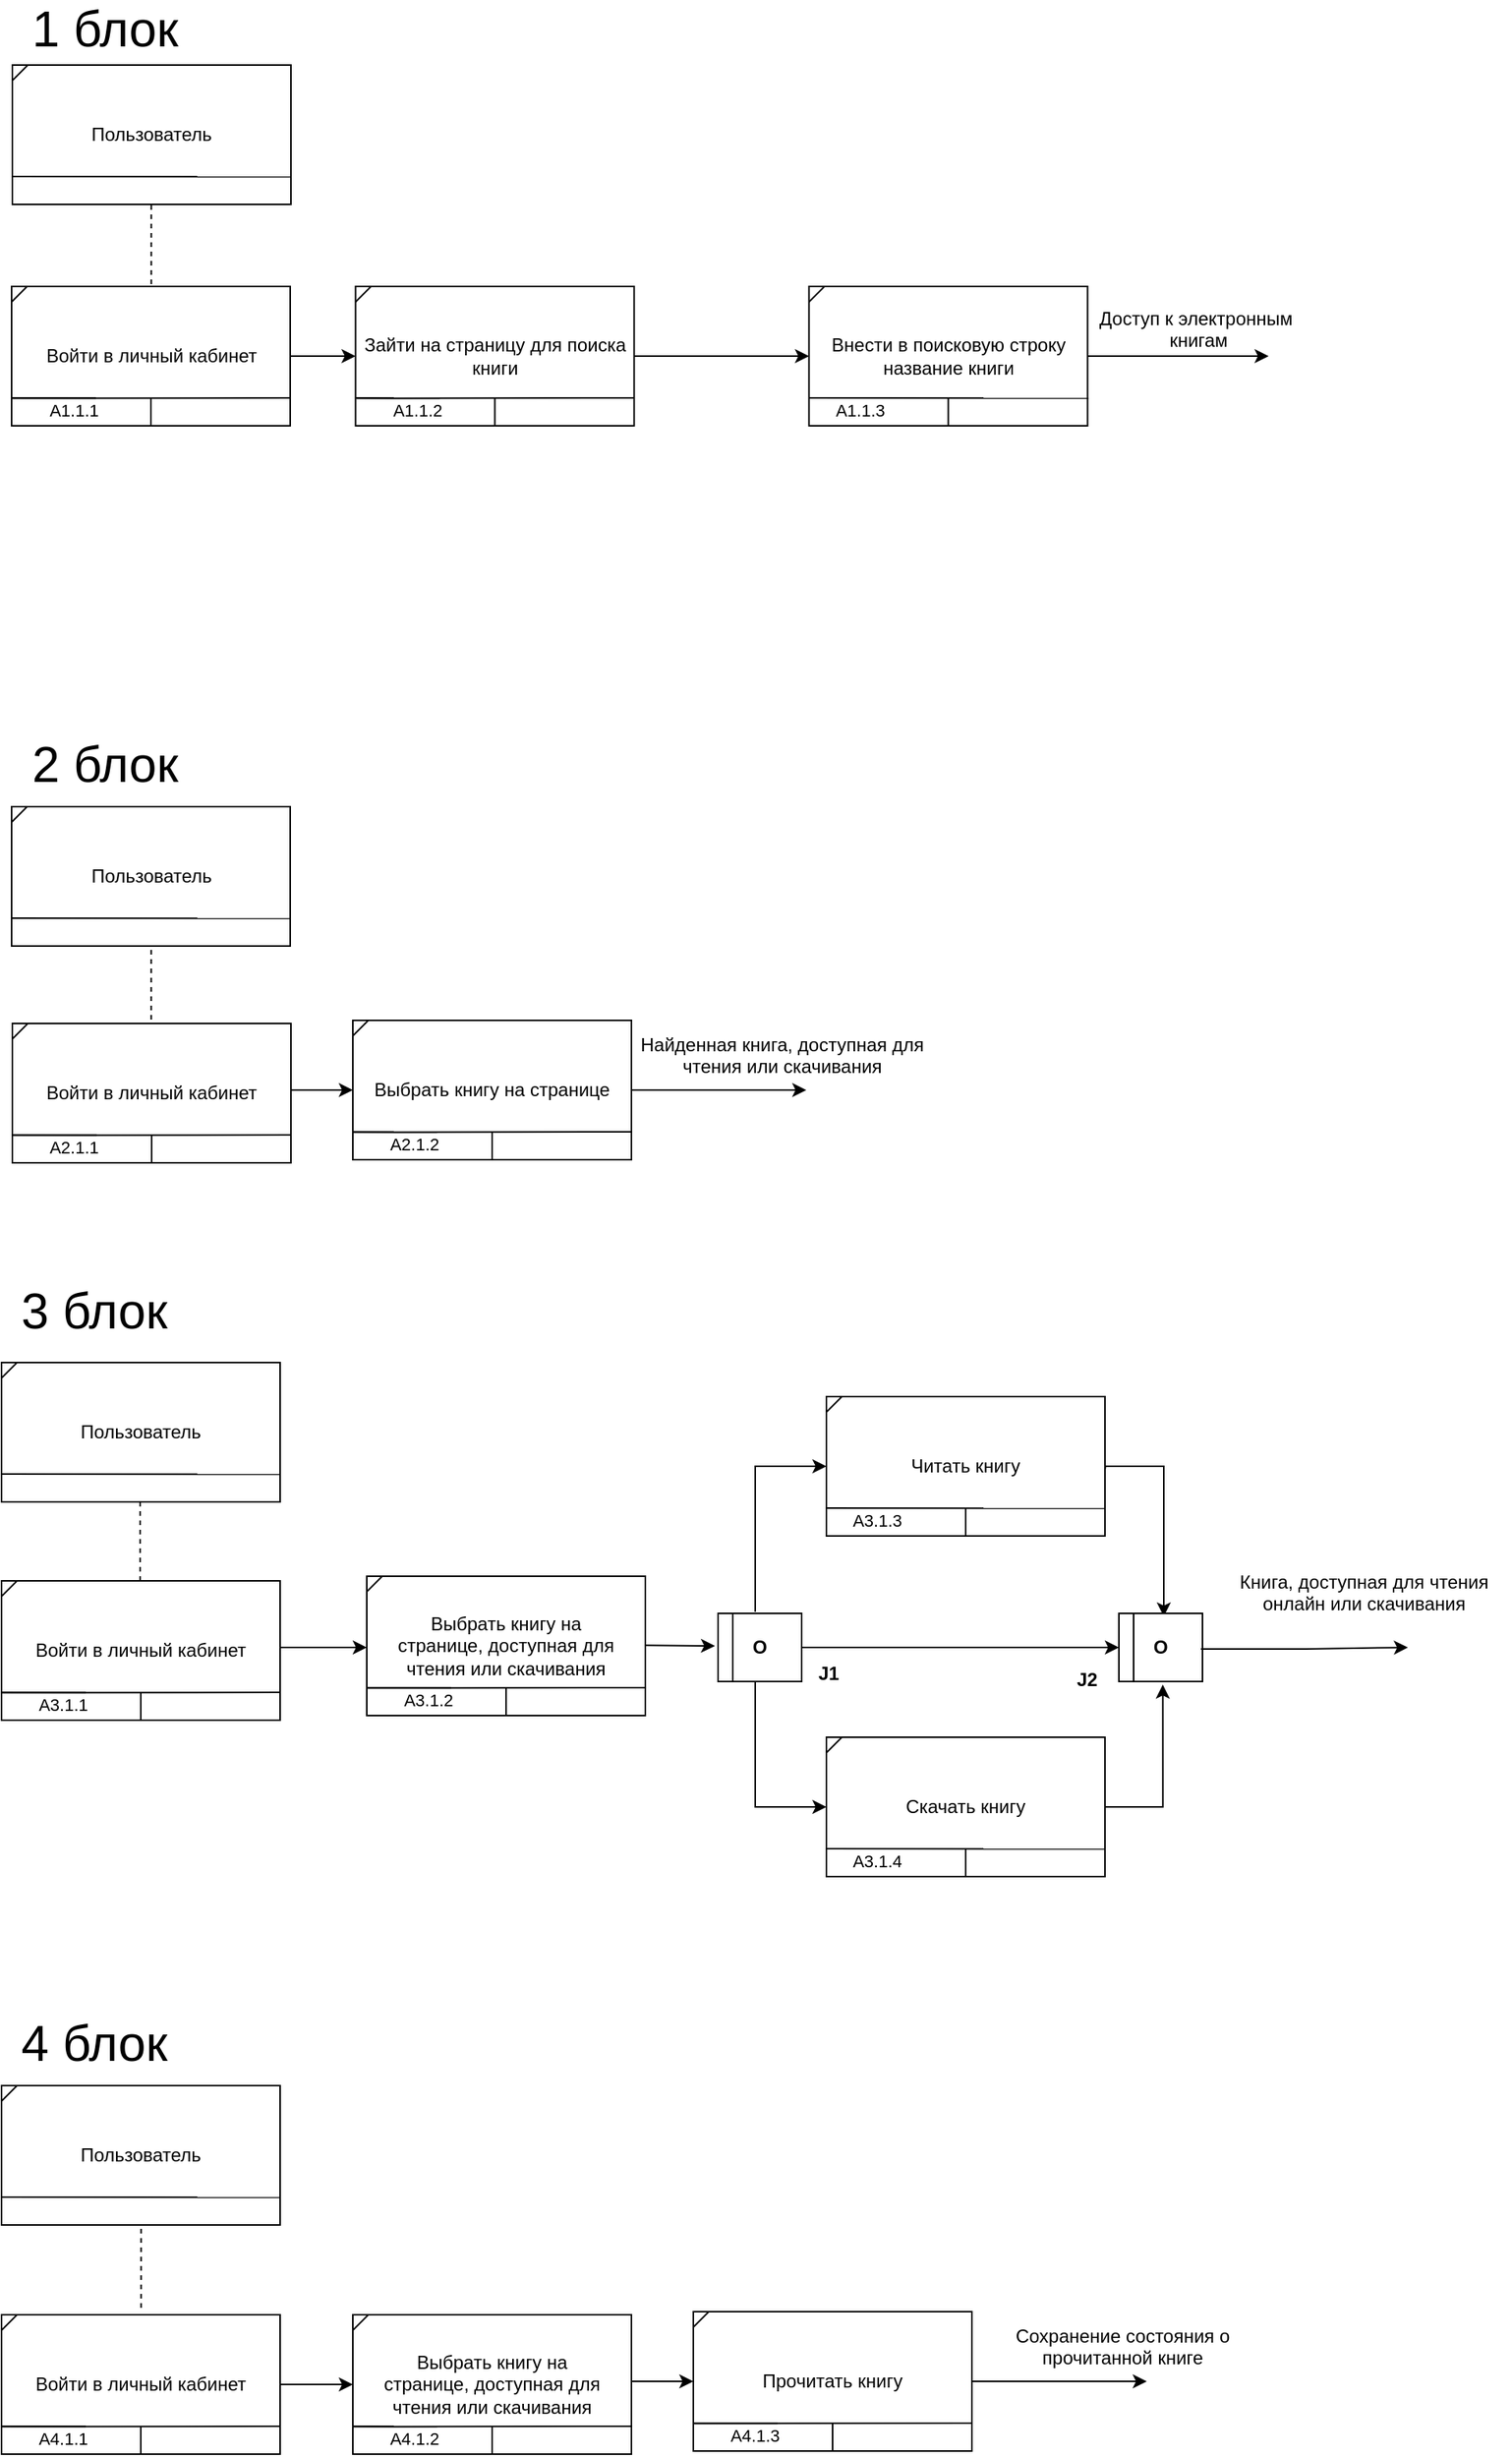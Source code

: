 <mxfile version="24.7.17">
  <diagram name="lab3" id="3kD_d16pzbdY3uMt4Bob">
    <mxGraphModel dx="1909" dy="1347" grid="0" gridSize="10" guides="1" tooltips="1" connect="1" arrows="1" fold="1" page="0" pageScale="1" pageWidth="1169" pageHeight="1654" background="none" math="0" shadow="0">
      <root>
        <mxCell id="0" />
        <mxCell id="1" parent="0" />
        <mxCell id="xYjexHYlSiZpcQ8cjG75-2" value="Пользователь" style="html=1;whiteSpace=wrap;" parent="1" vertex="1">
          <mxGeometry x="-139" y="568" width="180" height="90" as="geometry" />
        </mxCell>
        <mxCell id="xYjexHYlSiZpcQ8cjG75-3" value="" style="endArrow=none;html=1;rounded=0;" parent="1" edge="1">
          <mxGeometry width="50" height="50" relative="1" as="geometry">
            <mxPoint x="-139" y="578" as="sourcePoint" />
            <mxPoint x="-129" y="568" as="targetPoint" />
          </mxGeometry>
        </mxCell>
        <mxCell id="xYjexHYlSiZpcQ8cjG75-4" value="" style="endArrow=none;html=1;rounded=0;entryX=0.862;entryY=0.108;entryDx=0;entryDy=0;entryPerimeter=0;" parent="1" edge="1">
          <mxGeometry width="50" height="50" relative="1" as="geometry">
            <mxPoint x="-139" y="640" as="sourcePoint" />
            <mxPoint x="41.48" y="640.16" as="targetPoint" />
          </mxGeometry>
        </mxCell>
        <mxCell id="xYjexHYlSiZpcQ8cjG75-5" value="&lt;div&gt;Выбрать книгу на странице,&amp;nbsp;&lt;span style=&quot;background-color: initial;&quot;&gt;доступная для чтения или скачивания&lt;/span&gt;&lt;/div&gt;" style="html=1;whiteSpace=wrap;" parent="1" vertex="1">
          <mxGeometry x="97" y="706" width="180" height="90" as="geometry" />
        </mxCell>
        <mxCell id="xYjexHYlSiZpcQ8cjG75-6" value="" style="endArrow=none;html=1;rounded=0;" parent="1" edge="1">
          <mxGeometry width="50" height="50" relative="1" as="geometry">
            <mxPoint x="97" y="716" as="sourcePoint" />
            <mxPoint x="107" y="706" as="targetPoint" />
          </mxGeometry>
        </mxCell>
        <mxCell id="xYjexHYlSiZpcQ8cjG75-7" value="&lt;font style=&quot;font-size: 11px;&quot;&gt;А3.1.2&lt;/font&gt;" style="text;html=1;align=center;verticalAlign=middle;whiteSpace=wrap;rounded=0;" parent="1" vertex="1">
          <mxGeometry x="117" y="776" width="40" height="20" as="geometry" />
        </mxCell>
        <mxCell id="xYjexHYlSiZpcQ8cjG75-8" value="" style="endArrow=none;html=1;rounded=0;entryX=0.862;entryY=0.108;entryDx=0;entryDy=0;entryPerimeter=0;" parent="1" target="xYjexHYlSiZpcQ8cjG75-7" edge="1">
          <mxGeometry width="50" height="50" relative="1" as="geometry">
            <mxPoint x="97" y="778" as="sourcePoint" />
            <mxPoint x="146" y="731" as="targetPoint" />
          </mxGeometry>
        </mxCell>
        <mxCell id="xYjexHYlSiZpcQ8cjG75-9" value="" style="endArrow=none;html=1;rounded=0;exitX=0.5;exitY=1;exitDx=0;exitDy=0;" parent="1" source="xYjexHYlSiZpcQ8cjG75-5" edge="1">
          <mxGeometry width="50" height="50" relative="1" as="geometry">
            <mxPoint x="150" y="831" as="sourcePoint" />
            <mxPoint x="187" y="778" as="targetPoint" />
          </mxGeometry>
        </mxCell>
        <mxCell id="xYjexHYlSiZpcQ8cjG75-21" value="" style="endArrow=classic;html=1;rounded=0;" parent="1" edge="1">
          <mxGeometry width="50" height="50" relative="1" as="geometry">
            <mxPoint x="277" y="750.68" as="sourcePoint" />
            <mxPoint x="322" y="751" as="targetPoint" />
          </mxGeometry>
        </mxCell>
        <mxCell id="xYjexHYlSiZpcQ8cjG75-29" value="" style="endArrow=none;dashed=1;html=1;rounded=0;entryX=0.524;entryY=0.999;entryDx=0;entryDy=0;entryPerimeter=0;exitX=0.524;exitY=-0.018;exitDx=0;exitDy=0;exitPerimeter=0;" parent="1" edge="1">
          <mxGeometry width="50" height="50" relative="1" as="geometry">
            <mxPoint x="-49.43" y="709" as="sourcePoint" />
            <mxPoint x="-49.43" y="656.53" as="targetPoint" />
          </mxGeometry>
        </mxCell>
        <mxCell id="xYjexHYlSiZpcQ8cjG75-31" value="" style="endArrow=none;html=1;rounded=0;exitX=0.003;exitY=0.803;exitDx=0;exitDy=0;exitPerimeter=0;entryX=0.998;entryY=0.8;entryDx=0;entryDy=0;entryPerimeter=0;" parent="1" source="xYjexHYlSiZpcQ8cjG75-5" target="xYjexHYlSiZpcQ8cjG75-5" edge="1">
          <mxGeometry width="50" height="50" relative="1" as="geometry">
            <mxPoint x="126" y="766" as="sourcePoint" />
            <mxPoint x="176" y="716" as="targetPoint" />
          </mxGeometry>
        </mxCell>
        <mxCell id="ubQBvGADmWwRAXn0CkWI-62" value="&lt;font style=&quot;font-size: 32px;&quot;&gt;3 блок&lt;/font&gt;" style="text;html=1;align=center;verticalAlign=middle;whiteSpace=wrap;rounded=0;" parent="1" vertex="1">
          <mxGeometry x="-139" y="520" width="120" height="30" as="geometry" />
        </mxCell>
        <mxCell id="krXHKrjR_23_vHWe9cLa-4" value="Пользователь" style="html=1;whiteSpace=wrap;" vertex="1" parent="1">
          <mxGeometry x="-132" y="-270" width="180" height="90" as="geometry" />
        </mxCell>
        <mxCell id="krXHKrjR_23_vHWe9cLa-5" value="" style="endArrow=none;html=1;rounded=0;" edge="1" parent="1">
          <mxGeometry width="50" height="50" relative="1" as="geometry">
            <mxPoint x="-132" y="-260" as="sourcePoint" />
            <mxPoint x="-122" y="-270" as="targetPoint" />
          </mxGeometry>
        </mxCell>
        <mxCell id="krXHKrjR_23_vHWe9cLa-6" value="" style="endArrow=none;html=1;rounded=0;entryX=0.862;entryY=0.108;entryDx=0;entryDy=0;entryPerimeter=0;" edge="1" parent="1">
          <mxGeometry width="50" height="50" relative="1" as="geometry">
            <mxPoint x="-132" y="-198" as="sourcePoint" />
            <mxPoint x="48.48" y="-197.84" as="targetPoint" />
          </mxGeometry>
        </mxCell>
        <mxCell id="krXHKrjR_23_vHWe9cLa-7" style="edgeStyle=orthogonalEdgeStyle;rounded=0;orthogonalLoop=1;jettySize=auto;html=1;" edge="1" parent="1" source="krXHKrjR_23_vHWe9cLa-8" target="krXHKrjR_23_vHWe9cLa-23">
          <mxGeometry relative="1" as="geometry" />
        </mxCell>
        <mxCell id="krXHKrjR_23_vHWe9cLa-8" value="&lt;div&gt;Зайти на страницу для поиска&lt;br&gt;книги&lt;/div&gt;" style="html=1;whiteSpace=wrap;" vertex="1" parent="1">
          <mxGeometry x="89.75" y="-127" width="180" height="90" as="geometry" />
        </mxCell>
        <mxCell id="krXHKrjR_23_vHWe9cLa-9" value="" style="endArrow=none;html=1;rounded=0;" edge="1" parent="1">
          <mxGeometry width="50" height="50" relative="1" as="geometry">
            <mxPoint x="89.75" y="-117" as="sourcePoint" />
            <mxPoint x="99.75" y="-127" as="targetPoint" />
          </mxGeometry>
        </mxCell>
        <mxCell id="krXHKrjR_23_vHWe9cLa-10" value="&lt;font style=&quot;font-size: 11px;&quot;&gt;А1.1.2&lt;/font&gt;" style="text;html=1;align=center;verticalAlign=middle;whiteSpace=wrap;rounded=0;" vertex="1" parent="1">
          <mxGeometry x="109.75" y="-57" width="40" height="20" as="geometry" />
        </mxCell>
        <mxCell id="krXHKrjR_23_vHWe9cLa-11" value="" style="endArrow=none;html=1;rounded=0;entryX=0.862;entryY=0.108;entryDx=0;entryDy=0;entryPerimeter=0;" edge="1" parent="1" target="krXHKrjR_23_vHWe9cLa-10">
          <mxGeometry width="50" height="50" relative="1" as="geometry">
            <mxPoint x="89.75" y="-55" as="sourcePoint" />
            <mxPoint x="138.75" y="-102" as="targetPoint" />
          </mxGeometry>
        </mxCell>
        <mxCell id="krXHKrjR_23_vHWe9cLa-12" value="" style="endArrow=none;html=1;rounded=0;exitX=0.5;exitY=1;exitDx=0;exitDy=0;" edge="1" parent="1" source="krXHKrjR_23_vHWe9cLa-8">
          <mxGeometry width="50" height="50" relative="1" as="geometry">
            <mxPoint x="142.75" y="-2" as="sourcePoint" />
            <mxPoint x="179.75" y="-55" as="targetPoint" />
          </mxGeometry>
        </mxCell>
        <mxCell id="krXHKrjR_23_vHWe9cLa-17" value="" style="endArrow=none;dashed=1;html=1;rounded=0;entryX=0.524;entryY=0.999;entryDx=0;entryDy=0;entryPerimeter=0;exitX=0.524;exitY=-0.018;exitDx=0;exitDy=0;exitPerimeter=0;" edge="1" parent="1">
          <mxGeometry width="50" height="50" relative="1" as="geometry">
            <mxPoint x="-42.25" y="-128.53" as="sourcePoint" />
            <mxPoint x="-42.25" y="-181.0" as="targetPoint" />
          </mxGeometry>
        </mxCell>
        <mxCell id="krXHKrjR_23_vHWe9cLa-18" value="" style="endArrow=none;html=1;rounded=0;exitX=0.003;exitY=0.803;exitDx=0;exitDy=0;exitPerimeter=0;entryX=0.998;entryY=0.8;entryDx=0;entryDy=0;entryPerimeter=0;" edge="1" parent="1" source="krXHKrjR_23_vHWe9cLa-8" target="krXHKrjR_23_vHWe9cLa-8">
          <mxGeometry width="50" height="50" relative="1" as="geometry">
            <mxPoint x="118.75" y="-67" as="sourcePoint" />
            <mxPoint x="168.75" y="-117" as="targetPoint" />
          </mxGeometry>
        </mxCell>
        <mxCell id="krXHKrjR_23_vHWe9cLa-21" value="Доступ к электронным&amp;nbsp;&lt;br&gt;книгам&lt;div&gt;&lt;br&gt;&lt;/div&gt;" style="text;whiteSpace=wrap;html=1;align=center;" vertex="1" parent="1">
          <mxGeometry x="553.25" y="-120" width="163" height="43" as="geometry" />
        </mxCell>
        <mxCell id="krXHKrjR_23_vHWe9cLa-22" value="" style="group" connectable="0" vertex="1" parent="1">
          <mxGeometry x="382.75" y="-127" width="180.48" height="90" as="geometry" />
        </mxCell>
        <mxCell id="krXHKrjR_23_vHWe9cLa-23" value="Внести в поисковую строку&lt;br&gt;название книги" style="html=1;whiteSpace=wrap;" vertex="1" parent="krXHKrjR_23_vHWe9cLa-22">
          <mxGeometry width="180" height="90" as="geometry" />
        </mxCell>
        <mxCell id="krXHKrjR_23_vHWe9cLa-24" value="" style="endArrow=none;html=1;rounded=0;" edge="1" parent="krXHKrjR_23_vHWe9cLa-22">
          <mxGeometry width="50" height="50" relative="1" as="geometry">
            <mxPoint y="10" as="sourcePoint" />
            <mxPoint x="10" as="targetPoint" />
          </mxGeometry>
        </mxCell>
        <mxCell id="krXHKrjR_23_vHWe9cLa-25" value="" style="endArrow=none;html=1;rounded=0;entryX=0.862;entryY=0.108;entryDx=0;entryDy=0;entryPerimeter=0;" edge="1" parent="krXHKrjR_23_vHWe9cLa-22">
          <mxGeometry width="50" height="50" relative="1" as="geometry">
            <mxPoint y="72" as="sourcePoint" />
            <mxPoint x="180.48" y="72.16" as="targetPoint" />
          </mxGeometry>
        </mxCell>
        <mxCell id="krXHKrjR_23_vHWe9cLa-26" value="" style="endArrow=none;html=1;rounded=0;exitX=0.5;exitY=1;exitDx=0;exitDy=0;" edge="1" parent="krXHKrjR_23_vHWe9cLa-22" source="krXHKrjR_23_vHWe9cLa-23">
          <mxGeometry width="50" height="50" relative="1" as="geometry">
            <mxPoint x="53" y="125" as="sourcePoint" />
            <mxPoint x="90" y="72" as="targetPoint" />
          </mxGeometry>
        </mxCell>
        <mxCell id="krXHKrjR_23_vHWe9cLa-27" value="&lt;font style=&quot;font-size: 11px;&quot;&gt;А1.1.3&lt;/font&gt;" style="text;html=1;align=center;verticalAlign=middle;whiteSpace=wrap;rounded=0;" vertex="1" parent="krXHKrjR_23_vHWe9cLa-22">
          <mxGeometry x="13" y="70" width="40" height="20" as="geometry" />
        </mxCell>
        <mxCell id="krXHKrjR_23_vHWe9cLa-28" value="&lt;font style=&quot;font-size: 32px;&quot;&gt;1 блок&lt;/font&gt;" style="text;html=1;align=center;verticalAlign=middle;whiteSpace=wrap;rounded=0;" vertex="1" parent="1">
          <mxGeometry x="-132" y="-308" width="120" height="30" as="geometry" />
        </mxCell>
        <mxCell id="krXHKrjR_23_vHWe9cLa-29" style="edgeStyle=orthogonalEdgeStyle;rounded=0;orthogonalLoop=1;jettySize=auto;html=1;" edge="1" parent="1" source="krXHKrjR_23_vHWe9cLa-23">
          <mxGeometry relative="1" as="geometry">
            <Array as="points">
              <mxPoint x="651.75" y="-82" />
              <mxPoint x="651.75" y="-82" />
            </Array>
            <mxPoint x="679.75" y="-82.0" as="targetPoint" />
          </mxGeometry>
        </mxCell>
        <mxCell id="krXHKrjR_23_vHWe9cLa-32" value="Пользователь" style="html=1;whiteSpace=wrap;" vertex="1" parent="1">
          <mxGeometry x="-132.48" y="209" width="180" height="90" as="geometry" />
        </mxCell>
        <mxCell id="krXHKrjR_23_vHWe9cLa-33" value="" style="endArrow=none;html=1;rounded=0;" edge="1" parent="1">
          <mxGeometry width="50" height="50" relative="1" as="geometry">
            <mxPoint x="-132.48" y="219" as="sourcePoint" />
            <mxPoint x="-122.48" y="209" as="targetPoint" />
          </mxGeometry>
        </mxCell>
        <mxCell id="krXHKrjR_23_vHWe9cLa-34" value="" style="endArrow=none;html=1;rounded=0;entryX=0.862;entryY=0.108;entryDx=0;entryDy=0;entryPerimeter=0;" edge="1" parent="1">
          <mxGeometry width="50" height="50" relative="1" as="geometry">
            <mxPoint x="-132.48" y="281" as="sourcePoint" />
            <mxPoint x="48.0" y="281.16" as="targetPoint" />
          </mxGeometry>
        </mxCell>
        <mxCell id="krXHKrjR_23_vHWe9cLa-35" style="edgeStyle=orthogonalEdgeStyle;rounded=0;orthogonalLoop=1;jettySize=auto;html=1;" edge="1" parent="1" source="krXHKrjR_23_vHWe9cLa-36">
          <mxGeometry relative="1" as="geometry">
            <mxPoint x="381" y="392" as="targetPoint" />
          </mxGeometry>
        </mxCell>
        <mxCell id="krXHKrjR_23_vHWe9cLa-36" value="Выбрать книгу на странице" style="html=1;whiteSpace=wrap;" vertex="1" parent="1">
          <mxGeometry x="88" y="347" width="180" height="90" as="geometry" />
        </mxCell>
        <mxCell id="krXHKrjR_23_vHWe9cLa-37" value="" style="endArrow=none;html=1;rounded=0;" edge="1" parent="1">
          <mxGeometry width="50" height="50" relative="1" as="geometry">
            <mxPoint x="88" y="357" as="sourcePoint" />
            <mxPoint x="98" y="347" as="targetPoint" />
          </mxGeometry>
        </mxCell>
        <mxCell id="krXHKrjR_23_vHWe9cLa-38" value="&lt;font style=&quot;font-size: 11px;&quot;&gt;А2.1.2&lt;/font&gt;" style="text;html=1;align=center;verticalAlign=middle;whiteSpace=wrap;rounded=0;" vertex="1" parent="1">
          <mxGeometry x="108" y="417" width="40" height="20" as="geometry" />
        </mxCell>
        <mxCell id="krXHKrjR_23_vHWe9cLa-39" value="" style="endArrow=none;html=1;rounded=0;entryX=0.862;entryY=0.108;entryDx=0;entryDy=0;entryPerimeter=0;" edge="1" parent="1" target="krXHKrjR_23_vHWe9cLa-38">
          <mxGeometry width="50" height="50" relative="1" as="geometry">
            <mxPoint x="88" y="419" as="sourcePoint" />
            <mxPoint x="137" y="372" as="targetPoint" />
          </mxGeometry>
        </mxCell>
        <mxCell id="krXHKrjR_23_vHWe9cLa-40" value="" style="endArrow=none;html=1;rounded=0;exitX=0.5;exitY=1;exitDx=0;exitDy=0;" edge="1" parent="1" source="krXHKrjR_23_vHWe9cLa-36">
          <mxGeometry width="50" height="50" relative="1" as="geometry">
            <mxPoint x="141" y="472" as="sourcePoint" />
            <mxPoint x="178" y="419" as="targetPoint" />
          </mxGeometry>
        </mxCell>
        <mxCell id="krXHKrjR_23_vHWe9cLa-41" value="" style="endArrow=none;dashed=1;html=1;rounded=0;entryX=0.524;entryY=0.999;entryDx=0;entryDy=0;entryPerimeter=0;exitX=0.524;exitY=-0.018;exitDx=0;exitDy=0;exitPerimeter=0;" edge="1" parent="1">
          <mxGeometry width="50" height="50" relative="1" as="geometry">
            <mxPoint x="-42.29" y="352.47" as="sourcePoint" />
            <mxPoint x="-42.29" y="300" as="targetPoint" />
          </mxGeometry>
        </mxCell>
        <mxCell id="krXHKrjR_23_vHWe9cLa-42" value="" style="endArrow=none;html=1;rounded=0;exitX=0.003;exitY=0.803;exitDx=0;exitDy=0;exitPerimeter=0;entryX=0.998;entryY=0.8;entryDx=0;entryDy=0;entryPerimeter=0;" edge="1" parent="1" source="krXHKrjR_23_vHWe9cLa-36" target="krXHKrjR_23_vHWe9cLa-36">
          <mxGeometry width="50" height="50" relative="1" as="geometry">
            <mxPoint x="117" y="407" as="sourcePoint" />
            <mxPoint x="167" y="357" as="targetPoint" />
          </mxGeometry>
        </mxCell>
        <mxCell id="krXHKrjR_23_vHWe9cLa-50" value="&lt;font style=&quot;font-size: 32px;&quot;&gt;2 блок&lt;/font&gt;" style="text;html=1;align=center;verticalAlign=middle;whiteSpace=wrap;rounded=0;" vertex="1" parent="1">
          <mxGeometry x="-132.48" y="167" width="120" height="30" as="geometry" />
        </mxCell>
        <mxCell id="krXHKrjR_23_vHWe9cLa-76" value="&lt;div&gt;Найденная книга, доступная для чтения или скачивания&lt;/div&gt;" style="text;whiteSpace=wrap;html=1;align=center;" vertex="1" parent="1">
          <mxGeometry x="271" y="349" width="189" height="50" as="geometry" />
        </mxCell>
        <mxCell id="krXHKrjR_23_vHWe9cLa-109" value="" style="endArrow=classic;html=1;rounded=0;entryX=0;entryY=0.5;entryDx=0;entryDy=0;edgeStyle=orthogonalEdgeStyle;" edge="1" parent="1" target="krXHKrjR_23_vHWe9cLa-128">
          <mxGeometry width="50" height="50" relative="1" as="geometry">
            <mxPoint x="348" y="729" as="sourcePoint" />
            <mxPoint x="393" y="636" as="targetPoint" />
            <Array as="points">
              <mxPoint x="348" y="635" />
            </Array>
          </mxGeometry>
        </mxCell>
        <mxCell id="krXHKrjR_23_vHWe9cLa-110" value="" style="endArrow=classic;html=1;rounded=0;exitX=0.25;exitY=1;exitDx=0;exitDy=0;entryX=0;entryY=0.5;entryDx=0;entryDy=0;edgeStyle=orthogonalEdgeStyle;" edge="1" parent="1" target="krXHKrjR_23_vHWe9cLa-122">
          <mxGeometry width="50" height="50" relative="1" as="geometry">
            <mxPoint x="349.5" y="773.5" as="sourcePoint" />
            <mxPoint x="395" y="850" as="targetPoint" />
            <Array as="points">
              <mxPoint x="348" y="774" />
              <mxPoint x="348" y="855" />
            </Array>
          </mxGeometry>
        </mxCell>
        <mxCell id="krXHKrjR_23_vHWe9cLa-111" value="" style="endArrow=classic;html=1;rounded=0;entryX=0.5;entryY=0;entryDx=0;entryDy=0;edgeStyle=orthogonalEdgeStyle;exitX=1.001;exitY=0.518;exitDx=0;exitDy=0;exitPerimeter=0;" edge="1" parent="1" source="krXHKrjR_23_vHWe9cLa-128">
          <mxGeometry width="50" height="50" relative="1" as="geometry">
            <mxPoint x="578.0" y="636.99" as="sourcePoint" />
            <mxPoint x="612" y="731.99" as="targetPoint" />
            <Array as="points">
              <mxPoint x="574" y="635" />
              <mxPoint x="612" y="635" />
            </Array>
          </mxGeometry>
        </mxCell>
        <mxCell id="krXHKrjR_23_vHWe9cLa-112" value="" style="endArrow=classic;html=1;rounded=0;entryX=0.451;entryY=1.015;entryDx=0;entryDy=0;edgeStyle=orthogonalEdgeStyle;entryPerimeter=0;exitX=1;exitY=0.5;exitDx=0;exitDy=0;" edge="1" parent="1" source="krXHKrjR_23_vHWe9cLa-122">
          <mxGeometry width="50" height="50" relative="1" as="geometry">
            <mxPoint x="580" y="849" as="sourcePoint" />
            <mxPoint x="611.354" y="776" as="targetPoint" />
            <Array as="points">
              <mxPoint x="611" y="855" />
            </Array>
          </mxGeometry>
        </mxCell>
        <mxCell id="krXHKrjR_23_vHWe9cLa-113" value="&lt;b&gt;J1&lt;/b&gt;" style="text;html=1;align=center;verticalAlign=middle;whiteSpace=wrap;rounded=0;" vertex="1" parent="1">
          <mxGeometry x="379" y="756" width="33" height="26" as="geometry" />
        </mxCell>
        <mxCell id="krXHKrjR_23_vHWe9cLa-114" style="edgeStyle=orthogonalEdgeStyle;rounded=0;orthogonalLoop=1;jettySize=auto;html=1;exitX=1;exitY=0.5;exitDx=0;exitDy=0;entryX=0;entryY=0.5;entryDx=0;entryDy=0;" edge="1" parent="1" source="krXHKrjR_23_vHWe9cLa-115" target="krXHKrjR_23_vHWe9cLa-118">
          <mxGeometry relative="1" as="geometry" />
        </mxCell>
        <mxCell id="krXHKrjR_23_vHWe9cLa-115" value="" style="rounded=0;whiteSpace=wrap;html=1;" vertex="1" parent="1">
          <mxGeometry x="324" y="730" width="54" height="44" as="geometry" />
        </mxCell>
        <mxCell id="krXHKrjR_23_vHWe9cLa-116" value="&lt;b&gt;O&lt;/b&gt;" style="text;html=1;align=center;verticalAlign=middle;whiteSpace=wrap;rounded=0;" vertex="1" parent="1">
          <mxGeometry x="331" y="737.5" width="40" height="29" as="geometry" />
        </mxCell>
        <mxCell id="krXHKrjR_23_vHWe9cLa-117" value="" style="endArrow=none;html=1;rounded=0;entryX=0.25;entryY=0;entryDx=0;entryDy=0;exitX=0.25;exitY=1;exitDx=0;exitDy=0;" edge="1" parent="1">
          <mxGeometry width="50" height="50" relative="1" as="geometry">
            <mxPoint x="333.5" y="774" as="sourcePoint" />
            <mxPoint x="333.5" y="730" as="targetPoint" />
          </mxGeometry>
        </mxCell>
        <mxCell id="krXHKrjR_23_vHWe9cLa-118" value="" style="rounded=0;whiteSpace=wrap;html=1;" vertex="1" parent="1">
          <mxGeometry x="583" y="730" width="54" height="44" as="geometry" />
        </mxCell>
        <mxCell id="krXHKrjR_23_vHWe9cLa-135" style="edgeStyle=orthogonalEdgeStyle;rounded=0;orthogonalLoop=1;jettySize=auto;html=1;exitX=0.981;exitY=0.523;exitDx=0;exitDy=0;exitPerimeter=0;" edge="1" parent="1" source="krXHKrjR_23_vHWe9cLa-118">
          <mxGeometry relative="1" as="geometry">
            <mxPoint x="769.75" y="752.0" as="targetPoint" />
            <mxPoint x="639" y="752" as="sourcePoint" />
          </mxGeometry>
        </mxCell>
        <mxCell id="krXHKrjR_23_vHWe9cLa-119" value="&lt;b&gt;O&lt;/b&gt;" style="text;html=1;align=center;verticalAlign=middle;whiteSpace=wrap;rounded=0;" vertex="1" parent="1">
          <mxGeometry x="590" y="737.5" width="40" height="29" as="geometry" />
        </mxCell>
        <mxCell id="krXHKrjR_23_vHWe9cLa-120" value="" style="endArrow=none;html=1;rounded=0;entryX=0.25;entryY=0;entryDx=0;entryDy=0;exitX=0.25;exitY=1;exitDx=0;exitDy=0;" edge="1" parent="1">
          <mxGeometry width="50" height="50" relative="1" as="geometry">
            <mxPoint x="592.5" y="774" as="sourcePoint" />
            <mxPoint x="592.5" y="730" as="targetPoint" />
          </mxGeometry>
        </mxCell>
        <mxCell id="krXHKrjR_23_vHWe9cLa-121" value="" style="group" connectable="0" vertex="1" parent="1">
          <mxGeometry x="394" y="810" width="180.48" height="90" as="geometry" />
        </mxCell>
        <mxCell id="krXHKrjR_23_vHWe9cLa-122" value="&lt;div&gt;Скачать книгу&lt;/div&gt;" style="html=1;whiteSpace=wrap;" vertex="1" parent="krXHKrjR_23_vHWe9cLa-121">
          <mxGeometry width="180" height="90" as="geometry" />
        </mxCell>
        <mxCell id="krXHKrjR_23_vHWe9cLa-123" value="" style="endArrow=none;html=1;rounded=0;" edge="1" parent="krXHKrjR_23_vHWe9cLa-121">
          <mxGeometry width="50" height="50" relative="1" as="geometry">
            <mxPoint y="10" as="sourcePoint" />
            <mxPoint x="10" as="targetPoint" />
          </mxGeometry>
        </mxCell>
        <mxCell id="krXHKrjR_23_vHWe9cLa-124" value="" style="endArrow=none;html=1;rounded=0;entryX=0.862;entryY=0.108;entryDx=0;entryDy=0;entryPerimeter=0;" edge="1" parent="krXHKrjR_23_vHWe9cLa-121">
          <mxGeometry width="50" height="50" relative="1" as="geometry">
            <mxPoint y="72" as="sourcePoint" />
            <mxPoint x="180.48" y="72.16" as="targetPoint" />
          </mxGeometry>
        </mxCell>
        <mxCell id="krXHKrjR_23_vHWe9cLa-125" value="" style="endArrow=none;html=1;rounded=0;exitX=0.5;exitY=1;exitDx=0;exitDy=0;" edge="1" parent="krXHKrjR_23_vHWe9cLa-121" source="krXHKrjR_23_vHWe9cLa-122">
          <mxGeometry width="50" height="50" relative="1" as="geometry">
            <mxPoint x="53" y="125" as="sourcePoint" />
            <mxPoint x="90" y="72" as="targetPoint" />
          </mxGeometry>
        </mxCell>
        <mxCell id="krXHKrjR_23_vHWe9cLa-126" value="&lt;font style=&quot;font-size: 11px;&quot;&gt;А3.1.4&lt;/font&gt;" style="text;html=1;align=center;verticalAlign=middle;whiteSpace=wrap;rounded=0;" vertex="1" parent="krXHKrjR_23_vHWe9cLa-121">
          <mxGeometry x="13" y="70" width="40" height="20" as="geometry" />
        </mxCell>
        <mxCell id="krXHKrjR_23_vHWe9cLa-127" value="" style="group" connectable="0" vertex="1" parent="1">
          <mxGeometry x="394" y="590" width="180.48" height="90" as="geometry" />
        </mxCell>
        <mxCell id="krXHKrjR_23_vHWe9cLa-128" value="Читать книгу" style="html=1;whiteSpace=wrap;" vertex="1" parent="krXHKrjR_23_vHWe9cLa-127">
          <mxGeometry width="180" height="90" as="geometry" />
        </mxCell>
        <mxCell id="krXHKrjR_23_vHWe9cLa-129" value="" style="endArrow=none;html=1;rounded=0;" edge="1" parent="krXHKrjR_23_vHWe9cLa-127">
          <mxGeometry width="50" height="50" relative="1" as="geometry">
            <mxPoint y="10" as="sourcePoint" />
            <mxPoint x="10" as="targetPoint" />
          </mxGeometry>
        </mxCell>
        <mxCell id="krXHKrjR_23_vHWe9cLa-130" value="" style="endArrow=none;html=1;rounded=0;entryX=0.862;entryY=0.108;entryDx=0;entryDy=0;entryPerimeter=0;" edge="1" parent="krXHKrjR_23_vHWe9cLa-127">
          <mxGeometry width="50" height="50" relative="1" as="geometry">
            <mxPoint y="72" as="sourcePoint" />
            <mxPoint x="180.48" y="72.16" as="targetPoint" />
          </mxGeometry>
        </mxCell>
        <mxCell id="krXHKrjR_23_vHWe9cLa-131" value="" style="endArrow=none;html=1;rounded=0;exitX=0.5;exitY=1;exitDx=0;exitDy=0;" edge="1" parent="krXHKrjR_23_vHWe9cLa-127" source="krXHKrjR_23_vHWe9cLa-128">
          <mxGeometry width="50" height="50" relative="1" as="geometry">
            <mxPoint x="53" y="125" as="sourcePoint" />
            <mxPoint x="90" y="72" as="targetPoint" />
          </mxGeometry>
        </mxCell>
        <mxCell id="krXHKrjR_23_vHWe9cLa-132" value="&lt;font style=&quot;font-size: 11px;&quot;&gt;А3.1.3&lt;/font&gt;" style="text;html=1;align=center;verticalAlign=middle;whiteSpace=wrap;rounded=0;" vertex="1" parent="krXHKrjR_23_vHWe9cLa-127">
          <mxGeometry x="13" y="70" width="40" height="20" as="geometry" />
        </mxCell>
        <mxCell id="krXHKrjR_23_vHWe9cLa-133" value="&lt;b&gt;J2&lt;/b&gt;" style="text;html=1;align=center;verticalAlign=middle;whiteSpace=wrap;rounded=0;" vertex="1" parent="1">
          <mxGeometry x="546" y="760" width="33" height="26" as="geometry" />
        </mxCell>
        <mxCell id="krXHKrjR_23_vHWe9cLa-134" value="&lt;div&gt;Книга, доступная для чтения онлайн или скачивания&lt;/div&gt;" style="text;whiteSpace=wrap;html=1;align=center;" vertex="1" parent="1">
          <mxGeometry x="647" y="696" width="189" height="50" as="geometry" />
        </mxCell>
        <mxCell id="krXHKrjR_23_vHWe9cLa-194" style="edgeStyle=orthogonalEdgeStyle;rounded=0;orthogonalLoop=1;jettySize=auto;html=1;" edge="1" parent="1" source="krXHKrjR_23_vHWe9cLa-188" target="xYjexHYlSiZpcQ8cjG75-5">
          <mxGeometry relative="1" as="geometry">
            <Array as="points">
              <mxPoint x="55" y="752" />
              <mxPoint x="55" y="752" />
            </Array>
          </mxGeometry>
        </mxCell>
        <mxCell id="krXHKrjR_23_vHWe9cLa-188" value="&lt;div&gt;Войти в личный кабинет&lt;/div&gt;" style="html=1;whiteSpace=wrap;" vertex="1" parent="1">
          <mxGeometry x="-139" y="709" width="180" height="90" as="geometry" />
        </mxCell>
        <mxCell id="krXHKrjR_23_vHWe9cLa-189" value="" style="endArrow=none;html=1;rounded=0;" edge="1" parent="1">
          <mxGeometry width="50" height="50" relative="1" as="geometry">
            <mxPoint x="-139" y="719" as="sourcePoint" />
            <mxPoint x="-129" y="709" as="targetPoint" />
          </mxGeometry>
        </mxCell>
        <mxCell id="krXHKrjR_23_vHWe9cLa-190" value="&lt;font style=&quot;font-size: 11px;&quot;&gt;А3.1.1&lt;/font&gt;" style="text;html=1;align=center;verticalAlign=middle;whiteSpace=wrap;rounded=0;" vertex="1" parent="1">
          <mxGeometry x="-119" y="779" width="40" height="20" as="geometry" />
        </mxCell>
        <mxCell id="krXHKrjR_23_vHWe9cLa-191" value="" style="endArrow=none;html=1;rounded=0;entryX=0.862;entryY=0.108;entryDx=0;entryDy=0;entryPerimeter=0;" edge="1" parent="1" target="krXHKrjR_23_vHWe9cLa-190">
          <mxGeometry width="50" height="50" relative="1" as="geometry">
            <mxPoint x="-139" y="781" as="sourcePoint" />
            <mxPoint x="-90" y="734" as="targetPoint" />
          </mxGeometry>
        </mxCell>
        <mxCell id="krXHKrjR_23_vHWe9cLa-192" value="" style="endArrow=none;html=1;rounded=0;exitX=0.5;exitY=1;exitDx=0;exitDy=0;" edge="1" parent="1" source="krXHKrjR_23_vHWe9cLa-188">
          <mxGeometry width="50" height="50" relative="1" as="geometry">
            <mxPoint x="-86" y="834" as="sourcePoint" />
            <mxPoint x="-49" y="781" as="targetPoint" />
          </mxGeometry>
        </mxCell>
        <mxCell id="krXHKrjR_23_vHWe9cLa-193" value="" style="endArrow=none;html=1;rounded=0;exitX=0.003;exitY=0.803;exitDx=0;exitDy=0;exitPerimeter=0;entryX=0.998;entryY=0.8;entryDx=0;entryDy=0;entryPerimeter=0;" edge="1" parent="1" source="krXHKrjR_23_vHWe9cLa-188" target="krXHKrjR_23_vHWe9cLa-188">
          <mxGeometry width="50" height="50" relative="1" as="geometry">
            <mxPoint x="-110" y="769" as="sourcePoint" />
            <mxPoint x="-60" y="719" as="targetPoint" />
          </mxGeometry>
        </mxCell>
        <mxCell id="krXHKrjR_23_vHWe9cLa-202" style="edgeStyle=orthogonalEdgeStyle;rounded=0;orthogonalLoop=1;jettySize=auto;html=1;" edge="1" parent="1" source="krXHKrjR_23_vHWe9cLa-196" target="krXHKrjR_23_vHWe9cLa-36">
          <mxGeometry relative="1" as="geometry">
            <Array as="points">
              <mxPoint x="58" y="392" />
              <mxPoint x="58" y="392" />
            </Array>
          </mxGeometry>
        </mxCell>
        <mxCell id="krXHKrjR_23_vHWe9cLa-196" value="&lt;div&gt;Войти в личный кабинет&lt;/div&gt;" style="html=1;whiteSpace=wrap;" vertex="1" parent="1">
          <mxGeometry x="-132" y="349" width="180" height="90" as="geometry" />
        </mxCell>
        <mxCell id="krXHKrjR_23_vHWe9cLa-197" value="" style="endArrow=none;html=1;rounded=0;" edge="1" parent="1">
          <mxGeometry width="50" height="50" relative="1" as="geometry">
            <mxPoint x="-132" y="359" as="sourcePoint" />
            <mxPoint x="-122" y="349" as="targetPoint" />
          </mxGeometry>
        </mxCell>
        <mxCell id="krXHKrjR_23_vHWe9cLa-198" value="&lt;font style=&quot;font-size: 11px;&quot;&gt;А2.1.1&lt;/font&gt;" style="text;html=1;align=center;verticalAlign=middle;whiteSpace=wrap;rounded=0;" vertex="1" parent="1">
          <mxGeometry x="-112" y="419" width="40" height="20" as="geometry" />
        </mxCell>
        <mxCell id="krXHKrjR_23_vHWe9cLa-199" value="" style="endArrow=none;html=1;rounded=0;entryX=0.862;entryY=0.108;entryDx=0;entryDy=0;entryPerimeter=0;" edge="1" parent="1" target="krXHKrjR_23_vHWe9cLa-198">
          <mxGeometry width="50" height="50" relative="1" as="geometry">
            <mxPoint x="-132" y="421" as="sourcePoint" />
            <mxPoint x="-83" y="374" as="targetPoint" />
          </mxGeometry>
        </mxCell>
        <mxCell id="krXHKrjR_23_vHWe9cLa-200" value="" style="endArrow=none;html=1;rounded=0;exitX=0.5;exitY=1;exitDx=0;exitDy=0;" edge="1" parent="1" source="krXHKrjR_23_vHWe9cLa-196">
          <mxGeometry width="50" height="50" relative="1" as="geometry">
            <mxPoint x="-79" y="474" as="sourcePoint" />
            <mxPoint x="-42" y="421" as="targetPoint" />
          </mxGeometry>
        </mxCell>
        <mxCell id="krXHKrjR_23_vHWe9cLa-201" value="" style="endArrow=none;html=1;rounded=0;exitX=0.003;exitY=0.803;exitDx=0;exitDy=0;exitPerimeter=0;entryX=0.998;entryY=0.8;entryDx=0;entryDy=0;entryPerimeter=0;" edge="1" parent="1" source="krXHKrjR_23_vHWe9cLa-196" target="krXHKrjR_23_vHWe9cLa-196">
          <mxGeometry width="50" height="50" relative="1" as="geometry">
            <mxPoint x="-103" y="409" as="sourcePoint" />
            <mxPoint x="-53" y="359" as="targetPoint" />
          </mxGeometry>
        </mxCell>
        <mxCell id="krXHKrjR_23_vHWe9cLa-210" style="edgeStyle=orthogonalEdgeStyle;rounded=0;orthogonalLoop=1;jettySize=auto;html=1;" edge="1" parent="1" source="krXHKrjR_23_vHWe9cLa-203" target="krXHKrjR_23_vHWe9cLa-8">
          <mxGeometry relative="1" as="geometry" />
        </mxCell>
        <mxCell id="krXHKrjR_23_vHWe9cLa-203" value="&lt;div&gt;Войти в личный кабинет&lt;/div&gt;" style="html=1;whiteSpace=wrap;" vertex="1" parent="1">
          <mxGeometry x="-132.48" y="-127" width="180" height="90" as="geometry" />
        </mxCell>
        <mxCell id="krXHKrjR_23_vHWe9cLa-204" value="" style="endArrow=none;html=1;rounded=0;" edge="1" parent="1">
          <mxGeometry width="50" height="50" relative="1" as="geometry">
            <mxPoint x="-132.48" y="-117" as="sourcePoint" />
            <mxPoint x="-122.48" y="-127" as="targetPoint" />
          </mxGeometry>
        </mxCell>
        <mxCell id="krXHKrjR_23_vHWe9cLa-205" value="&lt;font style=&quot;font-size: 11px;&quot;&gt;А1.1.1&lt;/font&gt;" style="text;html=1;align=center;verticalAlign=middle;whiteSpace=wrap;rounded=0;" vertex="1" parent="1">
          <mxGeometry x="-112.48" y="-57" width="40" height="20" as="geometry" />
        </mxCell>
        <mxCell id="krXHKrjR_23_vHWe9cLa-206" value="" style="endArrow=none;html=1;rounded=0;entryX=0.862;entryY=0.108;entryDx=0;entryDy=0;entryPerimeter=0;" edge="1" parent="1" target="krXHKrjR_23_vHWe9cLa-205">
          <mxGeometry width="50" height="50" relative="1" as="geometry">
            <mxPoint x="-132.48" y="-55" as="sourcePoint" />
            <mxPoint x="-83.48" y="-102" as="targetPoint" />
          </mxGeometry>
        </mxCell>
        <mxCell id="krXHKrjR_23_vHWe9cLa-207" value="" style="endArrow=none;html=1;rounded=0;exitX=0.5;exitY=1;exitDx=0;exitDy=0;" edge="1" parent="1" source="krXHKrjR_23_vHWe9cLa-203">
          <mxGeometry width="50" height="50" relative="1" as="geometry">
            <mxPoint x="-79.48" y="-2" as="sourcePoint" />
            <mxPoint x="-42.48" y="-55" as="targetPoint" />
          </mxGeometry>
        </mxCell>
        <mxCell id="krXHKrjR_23_vHWe9cLa-208" value="" style="endArrow=none;html=1;rounded=0;exitX=0.003;exitY=0.803;exitDx=0;exitDy=0;exitPerimeter=0;entryX=0.998;entryY=0.8;entryDx=0;entryDy=0;entryPerimeter=0;" edge="1" parent="1" source="krXHKrjR_23_vHWe9cLa-203" target="krXHKrjR_23_vHWe9cLa-203">
          <mxGeometry width="50" height="50" relative="1" as="geometry">
            <mxPoint x="-103.48" y="-67" as="sourcePoint" />
            <mxPoint x="-53.48" y="-117" as="targetPoint" />
          </mxGeometry>
        </mxCell>
        <mxCell id="krXHKrjR_23_vHWe9cLa-211" value="Пользователь" style="html=1;whiteSpace=wrap;" vertex="1" parent="1">
          <mxGeometry x="-139" y="1035" width="180" height="90" as="geometry" />
        </mxCell>
        <mxCell id="krXHKrjR_23_vHWe9cLa-212" value="" style="endArrow=none;html=1;rounded=0;" edge="1" parent="1">
          <mxGeometry width="50" height="50" relative="1" as="geometry">
            <mxPoint x="-139" y="1045" as="sourcePoint" />
            <mxPoint x="-129" y="1035" as="targetPoint" />
          </mxGeometry>
        </mxCell>
        <mxCell id="krXHKrjR_23_vHWe9cLa-213" value="" style="endArrow=none;html=1;rounded=0;entryX=0.862;entryY=0.108;entryDx=0;entryDy=0;entryPerimeter=0;" edge="1" parent="1">
          <mxGeometry width="50" height="50" relative="1" as="geometry">
            <mxPoint x="-139" y="1107" as="sourcePoint" />
            <mxPoint x="41.48" y="1107.16" as="targetPoint" />
          </mxGeometry>
        </mxCell>
        <mxCell id="krXHKrjR_23_vHWe9cLa-214" style="edgeStyle=orthogonalEdgeStyle;rounded=0;orthogonalLoop=1;jettySize=auto;html=1;" edge="1" parent="1" source="krXHKrjR_23_vHWe9cLa-215">
          <mxGeometry relative="1" as="geometry">
            <mxPoint x="601" y="1226" as="targetPoint" />
          </mxGeometry>
        </mxCell>
        <mxCell id="krXHKrjR_23_vHWe9cLa-215" value="Прочитать книгу" style="html=1;whiteSpace=wrap;" vertex="1" parent="1">
          <mxGeometry x="308" y="1181" width="180" height="90" as="geometry" />
        </mxCell>
        <mxCell id="krXHKrjR_23_vHWe9cLa-216" value="" style="endArrow=none;html=1;rounded=0;" edge="1" parent="1">
          <mxGeometry width="50" height="50" relative="1" as="geometry">
            <mxPoint x="308" y="1191" as="sourcePoint" />
            <mxPoint x="318" y="1181" as="targetPoint" />
          </mxGeometry>
        </mxCell>
        <mxCell id="krXHKrjR_23_vHWe9cLa-217" value="&lt;font style=&quot;font-size: 11px;&quot;&gt;А4.1.3&lt;/font&gt;" style="text;html=1;align=center;verticalAlign=middle;whiteSpace=wrap;rounded=0;" vertex="1" parent="1">
          <mxGeometry x="328" y="1251" width="40" height="20" as="geometry" />
        </mxCell>
        <mxCell id="krXHKrjR_23_vHWe9cLa-218" value="" style="endArrow=none;html=1;rounded=0;entryX=0.862;entryY=0.108;entryDx=0;entryDy=0;entryPerimeter=0;" edge="1" parent="1" target="krXHKrjR_23_vHWe9cLa-217">
          <mxGeometry width="50" height="50" relative="1" as="geometry">
            <mxPoint x="308" y="1253" as="sourcePoint" />
            <mxPoint x="357" y="1206" as="targetPoint" />
          </mxGeometry>
        </mxCell>
        <mxCell id="krXHKrjR_23_vHWe9cLa-219" value="" style="endArrow=none;html=1;rounded=0;exitX=0.5;exitY=1;exitDx=0;exitDy=0;" edge="1" parent="1" source="krXHKrjR_23_vHWe9cLa-215">
          <mxGeometry width="50" height="50" relative="1" as="geometry">
            <mxPoint x="361" y="1306" as="sourcePoint" />
            <mxPoint x="398" y="1253" as="targetPoint" />
          </mxGeometry>
        </mxCell>
        <mxCell id="krXHKrjR_23_vHWe9cLa-220" value="" style="endArrow=none;dashed=1;html=1;rounded=0;entryX=0.524;entryY=0.999;entryDx=0;entryDy=0;entryPerimeter=0;exitX=0.524;exitY=-0.018;exitDx=0;exitDy=0;exitPerimeter=0;" edge="1" parent="1">
          <mxGeometry width="50" height="50" relative="1" as="geometry">
            <mxPoint x="-48.81" y="1178.47" as="sourcePoint" />
            <mxPoint x="-48.81" y="1126" as="targetPoint" />
          </mxGeometry>
        </mxCell>
        <mxCell id="krXHKrjR_23_vHWe9cLa-221" value="" style="endArrow=none;html=1;rounded=0;exitX=0.003;exitY=0.803;exitDx=0;exitDy=0;exitPerimeter=0;entryX=0.998;entryY=0.8;entryDx=0;entryDy=0;entryPerimeter=0;" edge="1" parent="1" source="krXHKrjR_23_vHWe9cLa-215" target="krXHKrjR_23_vHWe9cLa-215">
          <mxGeometry width="50" height="50" relative="1" as="geometry">
            <mxPoint x="337" y="1241" as="sourcePoint" />
            <mxPoint x="387" y="1191" as="targetPoint" />
          </mxGeometry>
        </mxCell>
        <mxCell id="krXHKrjR_23_vHWe9cLa-222" value="&lt;font style=&quot;font-size: 32px;&quot;&gt;4 блок&lt;/font&gt;" style="text;html=1;align=center;verticalAlign=middle;whiteSpace=wrap;rounded=0;" vertex="1" parent="1">
          <mxGeometry x="-139" y="993" width="120" height="30" as="geometry" />
        </mxCell>
        <mxCell id="krXHKrjR_23_vHWe9cLa-223" value="&lt;div&gt;Сохранение состояния о прочитанной книге&lt;/div&gt;" style="text;whiteSpace=wrap;html=1;align=center;" vertex="1" parent="1">
          <mxGeometry x="491" y="1183" width="189" height="50" as="geometry" />
        </mxCell>
        <mxCell id="krXHKrjR_23_vHWe9cLa-224" style="edgeStyle=orthogonalEdgeStyle;rounded=0;orthogonalLoop=1;jettySize=auto;html=1;" edge="1" parent="1" source="krXHKrjR_23_vHWe9cLa-225" target="krXHKrjR_23_vHWe9cLa-215">
          <mxGeometry relative="1" as="geometry">
            <Array as="points">
              <mxPoint x="278" y="1226" />
              <mxPoint x="278" y="1226" />
            </Array>
          </mxGeometry>
        </mxCell>
        <mxCell id="krXHKrjR_23_vHWe9cLa-225" value="Выбрать книгу на странице,&amp;nbsp;&lt;span style=&quot;background-color: initial;&quot;&gt;доступная для чтения или скачивания&lt;/span&gt;" style="html=1;whiteSpace=wrap;" vertex="1" parent="1">
          <mxGeometry x="88.0" y="1183" width="180" height="90" as="geometry" />
        </mxCell>
        <mxCell id="krXHKrjR_23_vHWe9cLa-226" value="" style="endArrow=none;html=1;rounded=0;" edge="1" parent="1">
          <mxGeometry width="50" height="50" relative="1" as="geometry">
            <mxPoint x="88.0" y="1193" as="sourcePoint" />
            <mxPoint x="98.0" y="1183" as="targetPoint" />
          </mxGeometry>
        </mxCell>
        <mxCell id="krXHKrjR_23_vHWe9cLa-227" value="&lt;font style=&quot;font-size: 11px;&quot;&gt;А4.1.2&lt;/font&gt;" style="text;html=1;align=center;verticalAlign=middle;whiteSpace=wrap;rounded=0;" vertex="1" parent="1">
          <mxGeometry x="108.0" y="1253" width="40" height="20" as="geometry" />
        </mxCell>
        <mxCell id="krXHKrjR_23_vHWe9cLa-228" value="" style="endArrow=none;html=1;rounded=0;entryX=0.862;entryY=0.108;entryDx=0;entryDy=0;entryPerimeter=0;" edge="1" parent="1" target="krXHKrjR_23_vHWe9cLa-227">
          <mxGeometry width="50" height="50" relative="1" as="geometry">
            <mxPoint x="88.0" y="1255" as="sourcePoint" />
            <mxPoint x="137.0" y="1208" as="targetPoint" />
          </mxGeometry>
        </mxCell>
        <mxCell id="krXHKrjR_23_vHWe9cLa-229" value="" style="endArrow=none;html=1;rounded=0;exitX=0.5;exitY=1;exitDx=0;exitDy=0;" edge="1" parent="1" source="krXHKrjR_23_vHWe9cLa-225">
          <mxGeometry width="50" height="50" relative="1" as="geometry">
            <mxPoint x="141.0" y="1308" as="sourcePoint" />
            <mxPoint x="178.0" y="1255" as="targetPoint" />
          </mxGeometry>
        </mxCell>
        <mxCell id="krXHKrjR_23_vHWe9cLa-230" value="" style="endArrow=none;html=1;rounded=0;exitX=0.003;exitY=0.803;exitDx=0;exitDy=0;exitPerimeter=0;entryX=0.998;entryY=0.8;entryDx=0;entryDy=0;entryPerimeter=0;" edge="1" parent="1" source="krXHKrjR_23_vHWe9cLa-225" target="krXHKrjR_23_vHWe9cLa-225">
          <mxGeometry width="50" height="50" relative="1" as="geometry">
            <mxPoint x="117.0" y="1243" as="sourcePoint" />
            <mxPoint x="167.0" y="1193" as="targetPoint" />
          </mxGeometry>
        </mxCell>
        <mxCell id="krXHKrjR_23_vHWe9cLa-245" style="edgeStyle=orthogonalEdgeStyle;rounded=0;orthogonalLoop=1;jettySize=auto;html=1;" edge="1" parent="1" source="krXHKrjR_23_vHWe9cLa-238" target="krXHKrjR_23_vHWe9cLa-225">
          <mxGeometry relative="1" as="geometry" />
        </mxCell>
        <mxCell id="krXHKrjR_23_vHWe9cLa-238" value="Войти в личный кабинет" style="html=1;whiteSpace=wrap;" vertex="1" parent="1">
          <mxGeometry x="-139.0" y="1183" width="180" height="90" as="geometry" />
        </mxCell>
        <mxCell id="krXHKrjR_23_vHWe9cLa-239" value="" style="endArrow=none;html=1;rounded=0;" edge="1" parent="1">
          <mxGeometry width="50" height="50" relative="1" as="geometry">
            <mxPoint x="-139.0" y="1193" as="sourcePoint" />
            <mxPoint x="-129.0" y="1183" as="targetPoint" />
          </mxGeometry>
        </mxCell>
        <mxCell id="krXHKrjR_23_vHWe9cLa-240" value="&lt;font style=&quot;font-size: 11px;&quot;&gt;А4.1.1&lt;/font&gt;" style="text;html=1;align=center;verticalAlign=middle;whiteSpace=wrap;rounded=0;" vertex="1" parent="1">
          <mxGeometry x="-119.0" y="1253" width="40" height="20" as="geometry" />
        </mxCell>
        <mxCell id="krXHKrjR_23_vHWe9cLa-241" value="" style="endArrow=none;html=1;rounded=0;entryX=0.862;entryY=0.108;entryDx=0;entryDy=0;entryPerimeter=0;" edge="1" parent="1" target="krXHKrjR_23_vHWe9cLa-240">
          <mxGeometry width="50" height="50" relative="1" as="geometry">
            <mxPoint x="-139.0" y="1255" as="sourcePoint" />
            <mxPoint x="-90.0" y="1208" as="targetPoint" />
          </mxGeometry>
        </mxCell>
        <mxCell id="krXHKrjR_23_vHWe9cLa-242" value="" style="endArrow=none;html=1;rounded=0;exitX=0.5;exitY=1;exitDx=0;exitDy=0;" edge="1" parent="1" source="krXHKrjR_23_vHWe9cLa-238">
          <mxGeometry width="50" height="50" relative="1" as="geometry">
            <mxPoint x="-86.0" y="1308" as="sourcePoint" />
            <mxPoint x="-49.0" y="1255" as="targetPoint" />
          </mxGeometry>
        </mxCell>
        <mxCell id="krXHKrjR_23_vHWe9cLa-243" value="" style="endArrow=none;html=1;rounded=0;exitX=0.003;exitY=0.803;exitDx=0;exitDy=0;exitPerimeter=0;entryX=0.998;entryY=0.8;entryDx=0;entryDy=0;entryPerimeter=0;" edge="1" parent="1" source="krXHKrjR_23_vHWe9cLa-238" target="krXHKrjR_23_vHWe9cLa-238">
          <mxGeometry width="50" height="50" relative="1" as="geometry">
            <mxPoint x="-110.0" y="1243" as="sourcePoint" />
            <mxPoint x="-60.0" y="1193" as="targetPoint" />
          </mxGeometry>
        </mxCell>
      </root>
    </mxGraphModel>
  </diagram>
</mxfile>
